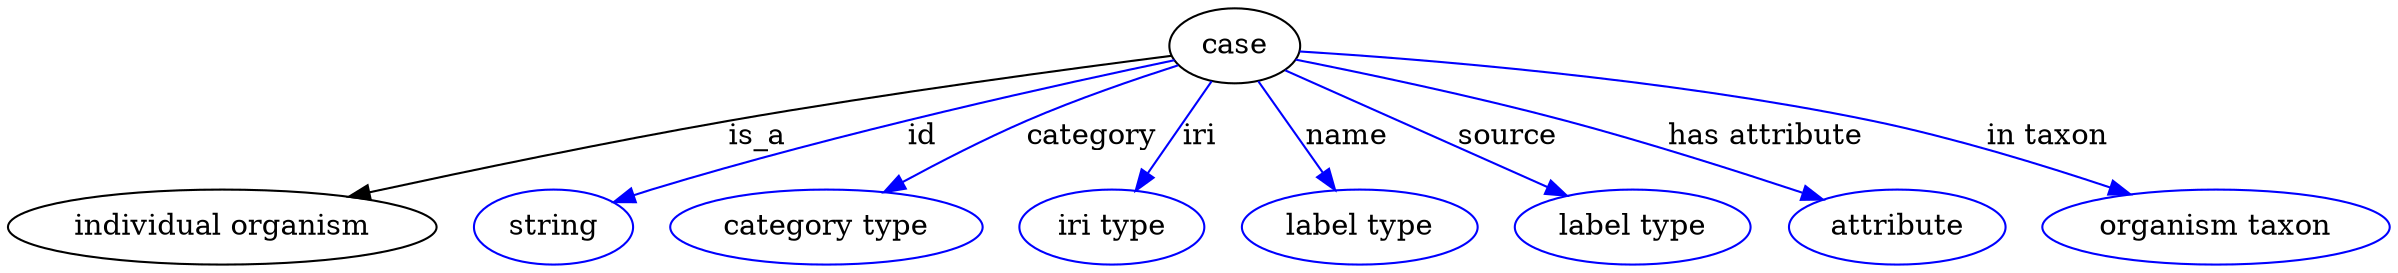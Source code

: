 digraph {
	graph [bb="0,0,934.54,123"];
	node [label="\N"];
	case	 [height=0.5,
		label=case,
		pos="481.89,105",
		width=0.75];
	"individual organism"	 [height=0.5,
		pos="81.893,18",
		width=2.2748];
	case -> "individual organism"	 [label=is_a,
		lp="292.89,61.5",
		pos="e,133.03,32.117 455.57,100.88 417.21,94.733 343.78,82.442 281.89,69 234.92,58.798 182.27,45.286 142.78,34.733"];
	id	 [color=blue,
		height=0.5,
		label=string,
		pos="211.89,18",
		width=0.84854];
	case -> id	 [color=blue,
		label=id,
		lp="351.39,61.5",
		pos="e,235.79,29.37 456.35,98.515 413.51,87.38 324.74,63.182 251.89,36 249.67,35.169 247.39,34.273 245.1,33.34",
		style=solid];
	category	 [color=blue,
		height=0.5,
		label="category type",
		pos="318.89,18",
		width=1.6249];
	case -> category	 [color=blue,
		label=category,
		lp="427.39,61.5",
		pos="e,344.52,34.364 459.05,95.238 443.33,88.331 422.09,78.621 403.89,69 386.85,59.989 368.45,49.099 353.14,39.7",
		style=solid];
	iri	 [color=blue,
		height=0.5,
		label="iri type",
		pos="431.89,18",
		width=1.011];
	case -> iri	 [color=blue,
		label=iri,
		lp="466.39,61.5",
		pos="e,441.92,35.45 472.01,87.812 464.87,75.381 455.09,58.359 446.97,44.236",
		style=solid];
	name	 [color=blue,
		height=0.5,
		label="label type",
		pos="531.89,18",
		width=1.2638];
	case -> name	 [color=blue,
		label=name,
		lp="525.39,61.5",
		pos="e,521.69,35.75 491.77,87.812 498.87,75.462 508.57,58.582 516.66,44.513",
		style=solid];
	source	 [color=blue,
		height=0.5,
		label="label type",
		pos="640.89,18",
		width=1.2638];
	case -> source	 [color=blue,
		label=source,
		lp="589.89,61.5",
		pos="e,614.11,32.653 503.01,93.447 529.07,79.186 573.8,54.714 605.22,37.517",
		style=solid];
	"has attribute"	 [color=blue,
		height=0.5,
		label=attribute,
		pos="744.89,18",
		width=1.1193];
	case -> "has attribute"	 [color=blue,
		label="has attribute",
		lp="686.39,61.5",
		pos="e,715.34,30.27 507.52,98.679 533.9,91.993 576.08,80.795 611.89,69 643.86,58.471 679.43,44.721 705.74,34.151",
		style=solid];
	"in taxon"	 [color=blue,
		height=0.5,
		label="organism taxon",
		pos="868.89,18",
		width=1.8234];
	case -> "in taxon"	 [color=blue,
		label="in taxon",
		lp="795.39,61.5",
		pos="e,832.23,33.082 508.72,102.69 553.7,98.454 647,88.057 723.89,69 757.6,60.645 794.52,47.603 822.66,36.799",
		style=solid];
}
